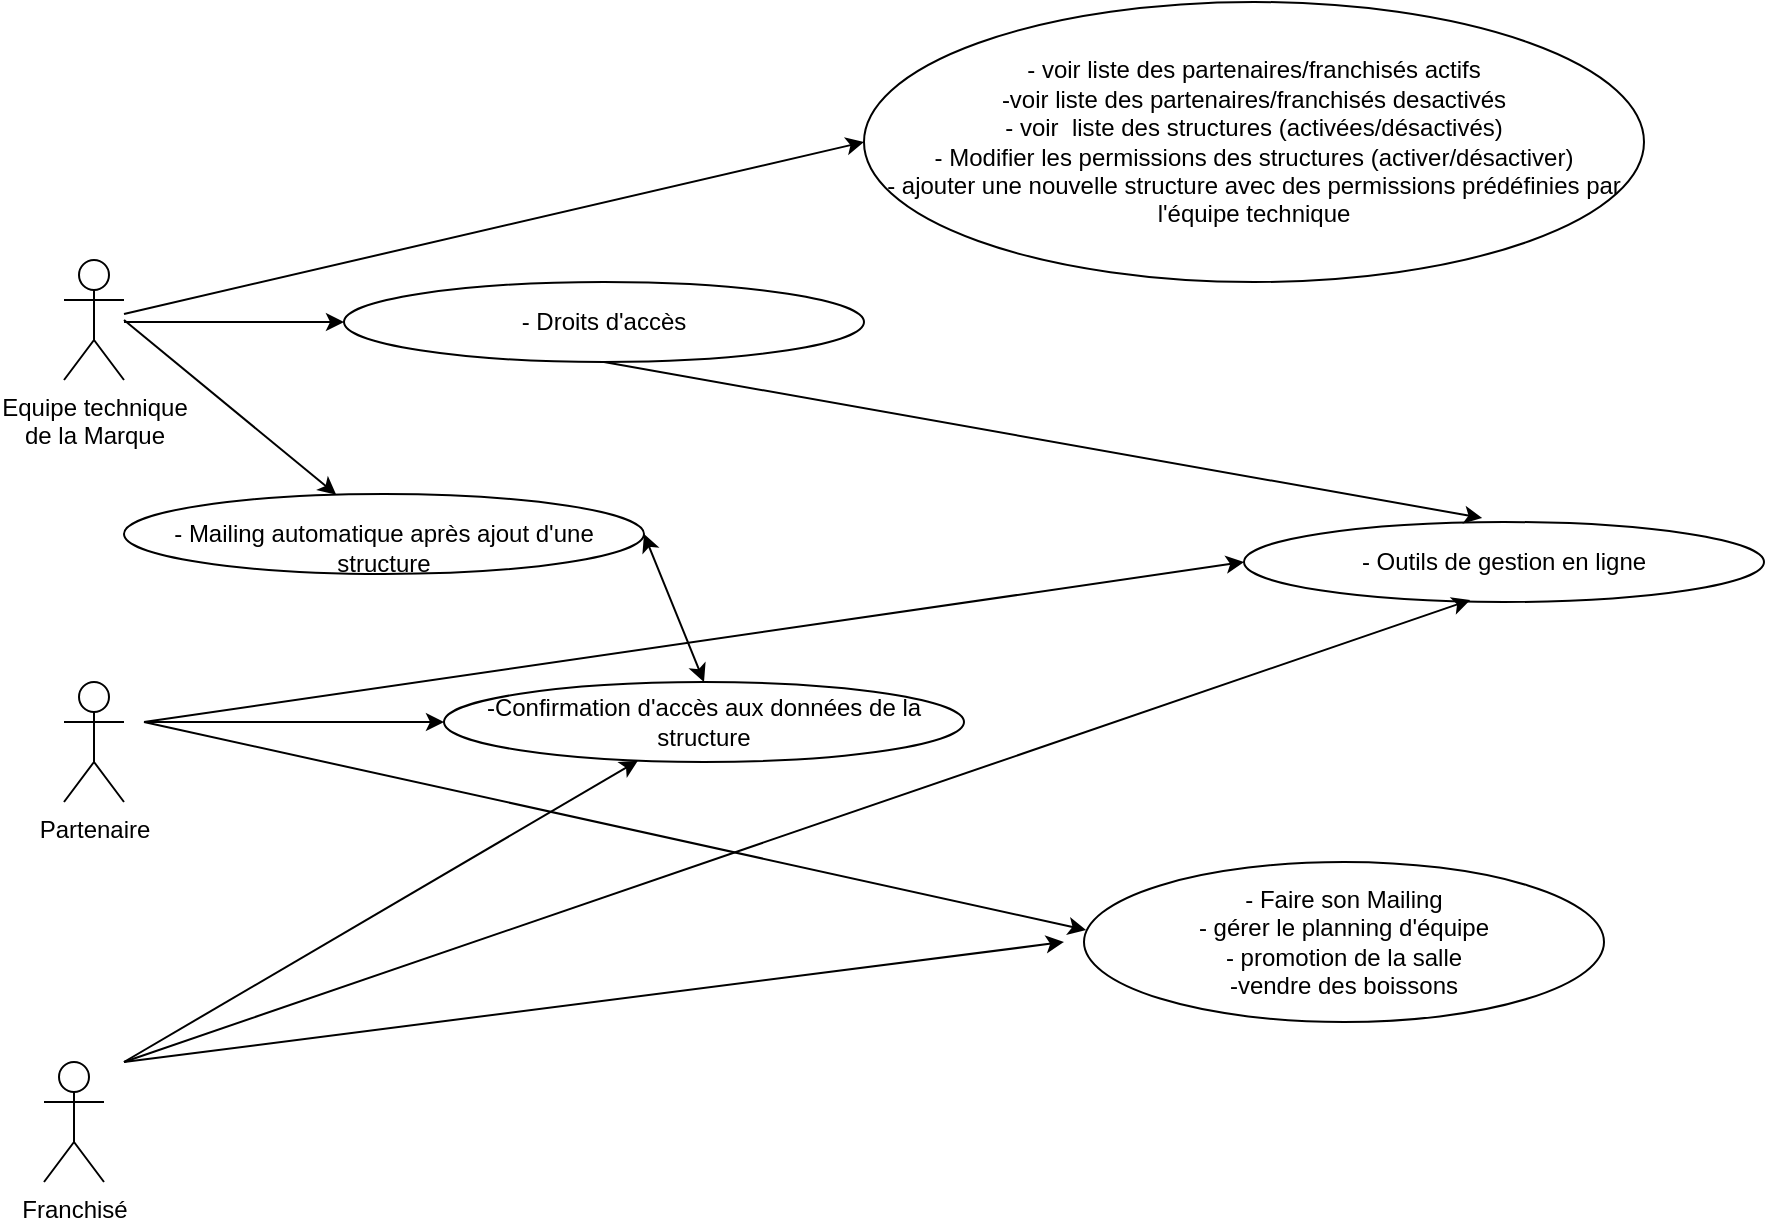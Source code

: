 <mxfile version="14.6.1" type="github" pages="2">
  <diagram id="C5RBs43oDa-KdzZeNtuy" name="Diagram d&#39;utilisation">
    <mxGraphModel dx="946" dy="584" grid="1" gridSize="10" guides="1" tooltips="1" connect="1" arrows="1" fold="1" page="1" pageScale="1" pageWidth="827" pageHeight="1169" math="0" shadow="0">
      <root>
        <mxCell id="WIyWlLk6GJQsqaUBKTNV-0" />
        <mxCell id="WIyWlLk6GJQsqaUBKTNV-1" parent="WIyWlLk6GJQsqaUBKTNV-0" />
        <mxCell id="slueUOtEZA2eqHHG0mqp-1" value="&lt;div&gt;Equipe technique&lt;/div&gt;&lt;div&gt;de la Marque&lt;br&gt;&lt;/div&gt;" style="shape=umlActor;verticalLabelPosition=bottom;verticalAlign=top;html=1;" parent="WIyWlLk6GJQsqaUBKTNV-1" vertex="1">
          <mxGeometry x="40" y="129" width="30" height="60" as="geometry" />
        </mxCell>
        <mxCell id="slueUOtEZA2eqHHG0mqp-2" value="Partenaire" style="shape=umlActor;verticalLabelPosition=bottom;verticalAlign=top;html=1;" parent="WIyWlLk6GJQsqaUBKTNV-1" vertex="1">
          <mxGeometry x="40" y="340" width="30" height="60" as="geometry" />
        </mxCell>
        <mxCell id="slueUOtEZA2eqHHG0mqp-3" value="Franchisé" style="shape=umlActor;verticalLabelPosition=bottom;verticalAlign=top;html=1;" parent="WIyWlLk6GJQsqaUBKTNV-1" vertex="1">
          <mxGeometry x="30" y="530" width="30" height="60" as="geometry" />
        </mxCell>
        <mxCell id="slueUOtEZA2eqHHG0mqp-4" value="&lt;div&gt;- voir liste des partenaires/franchisés actifs&lt;/div&gt;&lt;div&gt;-voir liste des partenaires/franchisés desactivés&lt;/div&gt;&lt;div&gt;- voir&amp;nbsp; liste des structures (activées/désactivés)&lt;/div&gt;&lt;div&gt;- Modifier les permissions des structures (activer/désactiver)&lt;br&gt;&lt;/div&gt;&lt;div&gt;- ajouter une nouvelle structure avec des permissions prédéfinies par l&#39;équipe technique&lt;br&gt;&lt;/div&gt;" style="ellipse;whiteSpace=wrap;html=1;" parent="WIyWlLk6GJQsqaUBKTNV-1" vertex="1">
          <mxGeometry x="440" width="390" height="140" as="geometry" />
        </mxCell>
        <mxCell id="slueUOtEZA2eqHHG0mqp-5" value="" style="endArrow=classic;html=1;entryX=0;entryY=0.5;entryDx=0;entryDy=0;" parent="WIyWlLk6GJQsqaUBKTNV-1" target="slueUOtEZA2eqHHG0mqp-4" edge="1">
          <mxGeometry width="50" height="50" relative="1" as="geometry">
            <mxPoint x="70" y="156" as="sourcePoint" />
            <mxPoint x="150" y="140" as="targetPoint" />
          </mxGeometry>
        </mxCell>
        <mxCell id="slueUOtEZA2eqHHG0mqp-6" value="" style="endArrow=classic;html=1;" parent="WIyWlLk6GJQsqaUBKTNV-1" target="slueUOtEZA2eqHHG0mqp-7" edge="1">
          <mxGeometry width="50" height="50" relative="1" as="geometry">
            <mxPoint x="70" y="159" as="sourcePoint" />
            <mxPoint x="180" y="190" as="targetPoint" />
          </mxGeometry>
        </mxCell>
        <mxCell id="slueUOtEZA2eqHHG0mqp-7" value="&lt;div&gt;&lt;br&gt;&lt;/div&gt;&lt;div&gt;&lt;br&gt;&lt;/div&gt;&lt;div&gt;&lt;br&gt;&lt;/div&gt;&lt;div&gt;&lt;br&gt;&lt;/div&gt;&lt;div&gt;- Mailing automatique après ajout d&#39;une structure&lt;/div&gt;&lt;div&gt;&lt;br&gt;&lt;/div&gt;&lt;br&gt;&lt;div&gt;&lt;br&gt;&lt;/div&gt;" style="ellipse;whiteSpace=wrap;html=1;" parent="WIyWlLk6GJQsqaUBKTNV-1" vertex="1">
          <mxGeometry x="70" y="246" width="260" height="40" as="geometry" />
        </mxCell>
        <mxCell id="slueUOtEZA2eqHHG0mqp-8" value="-Confirmation d&#39;accès aux données de la structure" style="ellipse;whiteSpace=wrap;html=1;" parent="WIyWlLk6GJQsqaUBKTNV-1" vertex="1">
          <mxGeometry x="230" y="340" width="260" height="40" as="geometry" />
        </mxCell>
        <mxCell id="slueUOtEZA2eqHHG0mqp-9" value="" style="endArrow=classic;startArrow=classic;html=1;exitX=1;exitY=0.5;exitDx=0;exitDy=0;entryX=0.5;entryY=0;entryDx=0;entryDy=0;" parent="WIyWlLk6GJQsqaUBKTNV-1" source="slueUOtEZA2eqHHG0mqp-7" target="slueUOtEZA2eqHHG0mqp-8" edge="1">
          <mxGeometry width="50" height="50" relative="1" as="geometry">
            <mxPoint x="190" y="350" as="sourcePoint" />
            <mxPoint x="240" y="300" as="targetPoint" />
          </mxGeometry>
        </mxCell>
        <mxCell id="slueUOtEZA2eqHHG0mqp-10" value="" style="endArrow=classic;html=1;entryX=0;entryY=0.5;entryDx=0;entryDy=0;" parent="WIyWlLk6GJQsqaUBKTNV-1" target="slueUOtEZA2eqHHG0mqp-8" edge="1">
          <mxGeometry width="50" height="50" relative="1" as="geometry">
            <mxPoint x="80" y="360" as="sourcePoint" />
            <mxPoint x="410" y="310" as="targetPoint" />
          </mxGeometry>
        </mxCell>
        <mxCell id="slueUOtEZA2eqHHG0mqp-11" value="" style="endArrow=classic;html=1;" parent="WIyWlLk6GJQsqaUBKTNV-1" target="slueUOtEZA2eqHHG0mqp-8" edge="1">
          <mxGeometry width="50" height="50" relative="1" as="geometry">
            <mxPoint x="70" y="530" as="sourcePoint" />
            <mxPoint x="370" y="410" as="targetPoint" />
          </mxGeometry>
        </mxCell>
        <mxCell id="slueUOtEZA2eqHHG0mqp-12" value="- Droits d&#39;accès" style="ellipse;whiteSpace=wrap;html=1;" parent="WIyWlLk6GJQsqaUBKTNV-1" vertex="1">
          <mxGeometry x="180" y="140" width="260" height="40" as="geometry" />
        </mxCell>
        <mxCell id="slueUOtEZA2eqHHG0mqp-14" value="&lt;div&gt;- Outils de gestion en ligne&lt;/div&gt;" style="ellipse;whiteSpace=wrap;html=1;" parent="WIyWlLk6GJQsqaUBKTNV-1" vertex="1">
          <mxGeometry x="630" y="260" width="260" height="40" as="geometry" />
        </mxCell>
        <mxCell id="slueUOtEZA2eqHHG0mqp-15" value="" style="endArrow=classic;html=1;entryX=0;entryY=0.5;entryDx=0;entryDy=0;" parent="WIyWlLk6GJQsqaUBKTNV-1" target="slueUOtEZA2eqHHG0mqp-14" edge="1">
          <mxGeometry width="50" height="50" relative="1" as="geometry">
            <mxPoint x="80" y="360" as="sourcePoint" />
            <mxPoint x="410" y="310" as="targetPoint" />
          </mxGeometry>
        </mxCell>
        <mxCell id="slueUOtEZA2eqHHG0mqp-17" value="" style="endArrow=classic;html=1;entryX=0.435;entryY=0.975;entryDx=0;entryDy=0;entryPerimeter=0;" parent="WIyWlLk6GJQsqaUBKTNV-1" target="slueUOtEZA2eqHHG0mqp-14" edge="1">
          <mxGeometry width="50" height="50" relative="1" as="geometry">
            <mxPoint x="70" y="530" as="sourcePoint" />
            <mxPoint x="414" y="370" as="targetPoint" />
          </mxGeometry>
        </mxCell>
        <mxCell id="slueUOtEZA2eqHHG0mqp-18" value="" style="endArrow=classic;html=1;exitX=0.5;exitY=1;exitDx=0;exitDy=0;entryX=0.458;entryY=-0.05;entryDx=0;entryDy=0;entryPerimeter=0;" parent="WIyWlLk6GJQsqaUBKTNV-1" source="slueUOtEZA2eqHHG0mqp-12" target="slueUOtEZA2eqHHG0mqp-14" edge="1">
          <mxGeometry width="50" height="50" relative="1" as="geometry">
            <mxPoint x="360" y="360" as="sourcePoint" />
            <mxPoint x="410" y="310" as="targetPoint" />
          </mxGeometry>
        </mxCell>
        <mxCell id="slueUOtEZA2eqHHG0mqp-19" value="" style="endArrow=classic;html=1;entryX=0;entryY=0.5;entryDx=0;entryDy=0;" parent="WIyWlLk6GJQsqaUBKTNV-1" target="slueUOtEZA2eqHHG0mqp-12" edge="1">
          <mxGeometry width="50" height="50" relative="1" as="geometry">
            <mxPoint x="70" y="160" as="sourcePoint" />
            <mxPoint x="180" y="150" as="targetPoint" />
          </mxGeometry>
        </mxCell>
        <mxCell id="slueUOtEZA2eqHHG0mqp-20" value="&lt;div&gt;- Faire son Mailing&lt;/div&gt;&lt;div&gt;- gérer le planning d&#39;équipe&lt;/div&gt;&lt;div&gt;- promotion de la salle&lt;/div&gt;&lt;div&gt;-vendre des boissons&lt;/div&gt;" style="ellipse;whiteSpace=wrap;html=1;" parent="WIyWlLk6GJQsqaUBKTNV-1" vertex="1">
          <mxGeometry x="550" y="430" width="260" height="80" as="geometry" />
        </mxCell>
        <mxCell id="slueUOtEZA2eqHHG0mqp-21" value="" style="endArrow=classic;html=1;" parent="WIyWlLk6GJQsqaUBKTNV-1" edge="1">
          <mxGeometry width="50" height="50" relative="1" as="geometry">
            <mxPoint x="70" y="530" as="sourcePoint" />
            <mxPoint x="540" y="470" as="targetPoint" />
          </mxGeometry>
        </mxCell>
        <mxCell id="slueUOtEZA2eqHHG0mqp-22" value="" style="endArrow=classic;html=1;entryX=0.004;entryY=0.425;entryDx=0;entryDy=0;entryPerimeter=0;" parent="WIyWlLk6GJQsqaUBKTNV-1" target="slueUOtEZA2eqHHG0mqp-20" edge="1">
          <mxGeometry width="50" height="50" relative="1" as="geometry">
            <mxPoint x="80" y="360" as="sourcePoint" />
            <mxPoint x="500" y="360" as="targetPoint" />
          </mxGeometry>
        </mxCell>
      </root>
    </mxGraphModel>
  </diagram>
  <diagram id="juPPPjHgDn2_ft8MvHE4" name="Diagram de séquence">
    <mxGraphModel dx="1165" dy="571" grid="1" gridSize="10" guides="1" tooltips="1" connect="1" arrows="1" fold="1" page="1" pageScale="1" pageWidth="827" pageHeight="1169" math="0" shadow="0">
      <root>
        <mxCell id="HlX83g9c1fqaFqj-sXc5-0" />
        <mxCell id="HlX83g9c1fqaFqj-sXc5-1" parent="HlX83g9c1fqaFqj-sXc5-0" />
        <mxCell id="HlX83g9c1fqaFqj-sXc5-16" value=" Accueil Connexion" style="swimlane;fontStyle=0;childLayout=stackLayout;horizontal=1;startSize=26;fillColor=none;horizontalStack=0;resizeParent=1;resizeParentMax=0;resizeLast=0;collapsible=1;marginBottom=0;" parent="HlX83g9c1fqaFqj-sXc5-1" vertex="1">
          <mxGeometry x="230" width="150" height="100" as="geometry" />
        </mxCell>
        <mxCell id="HlX83g9c1fqaFqj-sXc5-17" value="ID Utilisateur" style="text;strokeColor=none;fillColor=none;align=left;verticalAlign=top;spacingLeft=4;spacingRight=4;overflow=hidden;rotatable=0;points=[[0,0.5],[1,0.5]];portConstraint=eastwest;" parent="HlX83g9c1fqaFqj-sXc5-16" vertex="1">
          <mxGeometry y="26" width="150" height="26" as="geometry" />
        </mxCell>
        <mxCell id="HlX83g9c1fqaFqj-sXc5-18" value="Mot de passe" style="text;strokeColor=none;fillColor=none;align=left;verticalAlign=top;spacingLeft=4;spacingRight=4;overflow=hidden;rotatable=0;points=[[0,0.5],[1,0.5]];portConstraint=eastwest;" parent="HlX83g9c1fqaFqj-sXc5-16" vertex="1">
          <mxGeometry y="52" width="150" height="26" as="geometry" />
        </mxCell>
        <mxCell id="HlX83g9c1fqaFqj-sXc5-19" value="Créer un compte" style="text;strokeColor=none;fillColor=none;align=left;verticalAlign=top;spacingLeft=4;spacingRight=4;overflow=hidden;rotatable=0;points=[[0,0.5],[1,0.5]];portConstraint=eastwest;" parent="HlX83g9c1fqaFqj-sXc5-16" vertex="1">
          <mxGeometry y="78" width="150" height="22" as="geometry" />
        </mxCell>
        <mxCell id="HlX83g9c1fqaFqj-sXc5-22" style="edgeStyle=orthogonalEdgeStyle;rounded=0;orthogonalLoop=1;jettySize=auto;html=1;exitX=1;exitY=0.5;exitDx=0;exitDy=0;" parent="HlX83g9c1fqaFqj-sXc5-16" source="HlX83g9c1fqaFqj-sXc5-18" target="HlX83g9c1fqaFqj-sXc5-18" edge="1">
          <mxGeometry relative="1" as="geometry" />
        </mxCell>
        <mxCell id="UrazAS1oTccav32P3aey-7" value="Espace Utilisateurs" style="swimlane;fontStyle=1;childLayout=stackLayout;horizontal=1;startSize=26;fillColor=none;horizontalStack=0;resizeParent=1;resizeParentMax=0;resizeLast=0;collapsible=1;marginBottom=0;" parent="HlX83g9c1fqaFqj-sXc5-1" vertex="1">
          <mxGeometry x="426" y="88" width="200" height="104" as="geometry" />
        </mxCell>
        <mxCell id="UrazAS1oTccav32P3aey-8" value="Gestion Partenaires/ Franchisés" style="text;strokeColor=none;fillColor=none;align=left;verticalAlign=top;spacingLeft=4;spacingRight=4;overflow=hidden;rotatable=0;points=[[0,0.5],[1,0.5]];portConstraint=eastwest;" parent="UrazAS1oTccav32P3aey-7" vertex="1">
          <mxGeometry y="26" width="200" height="26" as="geometry" />
        </mxCell>
        <mxCell id="UrazAS1oTccav32P3aey-9" value="Création Partenaires/ Franchisés" style="text;strokeColor=none;fillColor=none;align=left;verticalAlign=top;spacingLeft=4;spacingRight=4;overflow=hidden;rotatable=0;points=[[0,0.5],[1,0.5]];portConstraint=eastwest;" parent="UrazAS1oTccav32P3aey-7" vertex="1">
          <mxGeometry y="52" width="200" height="26" as="geometry" />
        </mxCell>
        <mxCell id="UrazAS1oTccav32P3aey-10" value="Consultation Salles" style="text;strokeColor=none;fillColor=none;align=left;verticalAlign=top;spacingLeft=4;spacingRight=4;overflow=hidden;rotatable=0;points=[[0,0.5],[1,0.5]];portConstraint=eastwest;" parent="UrazAS1oTccav32P3aey-7" vertex="1">
          <mxGeometry y="78" width="200" height="26" as="geometry" />
        </mxCell>
        <mxCell id="Q-oZgSjUuHAcT4XqELdA-14" value="Gestion des Centres" style="swimlane;fontStyle=1;childLayout=stackLayout;horizontal=1;startSize=26;fillColor=none;horizontalStack=0;resizeParent=1;resizeParentMax=0;resizeLast=0;collapsible=1;marginBottom=0;" vertex="1" parent="HlX83g9c1fqaFqj-sXc5-1">
          <mxGeometry x="687" y="88" width="140" height="182" as="geometry" />
        </mxCell>
        <mxCell id="Q-oZgSjUuHAcT4XqELdA-15" value="+ field: nom du centre" style="text;strokeColor=none;fillColor=none;align=left;verticalAlign=top;spacingLeft=4;spacingRight=4;overflow=hidden;rotatable=0;points=[[0,0.5],[1,0.5]];portConstraint=eastwest;" vertex="1" parent="Q-oZgSjUuHAcT4XqELdA-14">
          <mxGeometry y="26" width="140" height="26" as="geometry" />
        </mxCell>
        <mxCell id="Q-oZgSjUuHAcT4XqELdA-16" value="+ field: activé" style="text;strokeColor=none;fillColor=none;align=left;verticalAlign=top;spacingLeft=4;spacingRight=4;overflow=hidden;rotatable=0;points=[[0,0.5],[1,0.5]];portConstraint=eastwest;" vertex="1" parent="Q-oZgSjUuHAcT4XqELdA-14">
          <mxGeometry y="52" width="140" height="26" as="geometry" />
        </mxCell>
        <mxCell id="Q-oZgSjUuHAcT4XqELdA-17" value="+ field: désactivé" style="text;strokeColor=none;fillColor=none;align=left;verticalAlign=top;spacingLeft=4;spacingRight=4;overflow=hidden;rotatable=0;points=[[0,0.5],[1,0.5]];portConstraint=eastwest;" vertex="1" parent="Q-oZgSjUuHAcT4XqELdA-14">
          <mxGeometry y="78" width="140" height="26" as="geometry" />
        </mxCell>
        <mxCell id="Q-oZgSjUuHAcT4XqELdA-18" value="+ field: ajouter centre" style="text;strokeColor=none;fillColor=none;align=left;verticalAlign=top;spacingLeft=4;spacingRight=4;overflow=hidden;rotatable=0;points=[[0,0.5],[1,0.5]];portConstraint=eastwest;" vertex="1" parent="Q-oZgSjUuHAcT4XqELdA-14">
          <mxGeometry y="104" width="140" height="26" as="geometry" />
        </mxCell>
        <mxCell id="Q-oZgSjUuHAcT4XqELdA-19" value="+ field: supprimer centre" style="text;strokeColor=none;fillColor=none;align=left;verticalAlign=top;spacingLeft=4;spacingRight=4;overflow=hidden;rotatable=0;points=[[0,0.5],[1,0.5]];portConstraint=eastwest;" vertex="1" parent="Q-oZgSjUuHAcT4XqELdA-14">
          <mxGeometry y="130" width="140" height="26" as="geometry" />
        </mxCell>
        <mxCell id="Q-oZgSjUuHAcT4XqELdA-20" value="+ field: type" style="text;strokeColor=none;fillColor=none;align=left;verticalAlign=top;spacingLeft=4;spacingRight=4;overflow=hidden;rotatable=0;points=[[0,0.5],[1,0.5]];portConstraint=eastwest;" vertex="1" parent="Q-oZgSjUuHAcT4XqELdA-14">
          <mxGeometry y="156" width="140" height="26" as="geometry" />
        </mxCell>
        <mxCell id="Q-oZgSjUuHAcT4XqELdA-22" style="edgeStyle=orthogonalEdgeStyle;rounded=0;orthogonalLoop=1;jettySize=auto;html=1;exitX=1;exitY=0.5;exitDx=0;exitDy=0;entryX=0;entryY=0.5;entryDx=0;entryDy=0;" edge="1" parent="HlX83g9c1fqaFqj-sXc5-1" source="UrazAS1oTccav32P3aey-9" target="Q-oZgSjUuHAcT4XqELdA-17">
          <mxGeometry relative="1" as="geometry" />
        </mxCell>
        <mxCell id="Q-oZgSjUuHAcT4XqELdA-23" value="Administration Centres" style="swimlane;fontStyle=1;childLayout=stackLayout;horizontal=1;startSize=26;fillColor=none;horizontalStack=0;resizeParent=1;resizeParentMax=0;resizeLast=0;collapsible=1;marginBottom=0;" vertex="1" parent="HlX83g9c1fqaFqj-sXc5-1">
          <mxGeometry x="441" y="220" width="170" height="208" as="geometry" />
        </mxCell>
        <mxCell id="Q-oZgSjUuHAcT4XqELdA-24" value="+ field: nom du centre" style="text;strokeColor=none;fillColor=none;align=left;verticalAlign=top;spacingLeft=4;spacingRight=4;overflow=hidden;rotatable=0;points=[[0,0.5],[1,0.5]];portConstraint=eastwest;" vertex="1" parent="Q-oZgSjUuHAcT4XqELdA-23">
          <mxGeometry y="26" width="170" height="26" as="geometry" />
        </mxCell>
        <mxCell id="Q-oZgSjUuHAcT4XqELdA-25" value="+ field: mailing " style="text;strokeColor=none;fillColor=none;align=left;verticalAlign=top;spacingLeft=4;spacingRight=4;overflow=hidden;rotatable=0;points=[[0,0.5],[1,0.5]];portConstraint=eastwest;" vertex="1" parent="Q-oZgSjUuHAcT4XqELdA-23">
          <mxGeometry y="52" width="170" height="26" as="geometry" />
        </mxCell>
        <mxCell id="Q-oZgSjUuHAcT4XqELdA-26" value="+ field: gestion du planning" style="text;strokeColor=none;fillColor=none;align=left;verticalAlign=top;spacingLeft=4;spacingRight=4;overflow=hidden;rotatable=0;points=[[0,0.5],[1,0.5]];portConstraint=eastwest;" vertex="1" parent="Q-oZgSjUuHAcT4XqELdA-23">
          <mxGeometry y="78" width="170" height="26" as="geometry" />
        </mxCell>
        <mxCell id="Q-oZgSjUuHAcT4XqELdA-27" value="+ field: Promotion de la salle" style="text;strokeColor=none;fillColor=none;align=left;verticalAlign=top;spacingLeft=4;spacingRight=4;overflow=hidden;rotatable=0;points=[[0,0.5],[1,0.5]];portConstraint=eastwest;" vertex="1" parent="Q-oZgSjUuHAcT4XqELdA-23">
          <mxGeometry y="104" width="170" height="26" as="geometry" />
        </mxCell>
        <mxCell id="Q-oZgSjUuHAcT4XqELdA-28" value="+ field: vente de boissons" style="text;strokeColor=none;fillColor=none;align=left;verticalAlign=top;spacingLeft=4;spacingRight=4;overflow=hidden;rotatable=0;points=[[0,0.5],[1,0.5]];portConstraint=eastwest;" vertex="1" parent="Q-oZgSjUuHAcT4XqELdA-23">
          <mxGeometry y="130" width="170" height="26" as="geometry" />
        </mxCell>
        <mxCell id="Q-oZgSjUuHAcT4XqELdA-29" value="+ field: ajouter prestation" style="text;strokeColor=none;fillColor=none;align=left;verticalAlign=top;spacingLeft=4;spacingRight=4;overflow=hidden;rotatable=0;points=[[0,0.5],[1,0.5]];portConstraint=eastwest;" vertex="1" parent="Q-oZgSjUuHAcT4XqELdA-23">
          <mxGeometry y="156" width="170" height="26" as="geometry" />
        </mxCell>
        <mxCell id="Q-oZgSjUuHAcT4XqELdA-30" value="+ field:supprimer salle" style="text;strokeColor=none;fillColor=none;align=left;verticalAlign=top;spacingLeft=4;spacingRight=4;overflow=hidden;rotatable=0;points=[[0,0.5],[1,0.5]];portConstraint=eastwest;" vertex="1" parent="Q-oZgSjUuHAcT4XqELdA-23">
          <mxGeometry y="182" width="170" height="26" as="geometry" />
        </mxCell>
        <mxCell id="Q-oZgSjUuHAcT4XqELdA-33" style="edgeStyle=orthogonalEdgeStyle;rounded=0;orthogonalLoop=1;jettySize=auto;html=1;entryX=0;entryY=0.5;entryDx=0;entryDy=0;exitX=1.002;exitY=0.258;exitDx=0;exitDy=0;exitPerimeter=0;" edge="1" parent="HlX83g9c1fqaFqj-sXc5-1" source="HlX83g9c1fqaFqj-sXc5-18" target="UrazAS1oTccav32P3aey-9">
          <mxGeometry relative="1" as="geometry">
            <mxPoint x="207.05" y="169.996" as="sourcePoint" />
            <mxPoint x="200" y="218.83" as="targetPoint" />
            <Array as="points">
              <mxPoint x="380" y="153" />
            </Array>
          </mxGeometry>
        </mxCell>
        <mxCell id="Q-oZgSjUuHAcT4XqELdA-32" style="edgeStyle=orthogonalEdgeStyle;rounded=0;orthogonalLoop=1;jettySize=auto;html=1;exitX=0.547;exitY=0.957;exitDx=0;exitDy=0;exitPerimeter=0;" edge="1" parent="HlX83g9c1fqaFqj-sXc5-1" source="UrazAS1oTccav32P3aey-10">
          <mxGeometry relative="1" as="geometry">
            <mxPoint x="527" y="240" as="sourcePoint" />
            <mxPoint x="537" y="220" as="targetPoint" />
            <Array as="points">
              <mxPoint x="535" y="220" />
            </Array>
          </mxGeometry>
        </mxCell>
        <mxCell id="Q-oZgSjUuHAcT4XqELdA-34" value="Erreur de saisie" style="swimlane;fontStyle=1;childLayout=stackLayout;horizontal=1;startSize=26;fillColor=none;horizontalStack=0;resizeParent=1;resizeParentMax=0;resizeLast=0;collapsible=1;marginBottom=0;" vertex="1" parent="HlX83g9c1fqaFqj-sXc5-1">
          <mxGeometry x="10" y="150" width="200" height="52" as="geometry" />
        </mxCell>
        <mxCell id="Q-oZgSjUuHAcT4XqELdA-35" value="Un champ est manquant" style="text;strokeColor=none;fillColor=none;align=left;verticalAlign=top;spacingLeft=4;spacingRight=4;overflow=hidden;rotatable=0;points=[[0,0.5],[1,0.5]];portConstraint=eastwest;" vertex="1" parent="Q-oZgSjUuHAcT4XqELdA-34">
          <mxGeometry y="26" width="200" height="26" as="geometry" />
        </mxCell>
      </root>
    </mxGraphModel>
  </diagram>
</mxfile>
